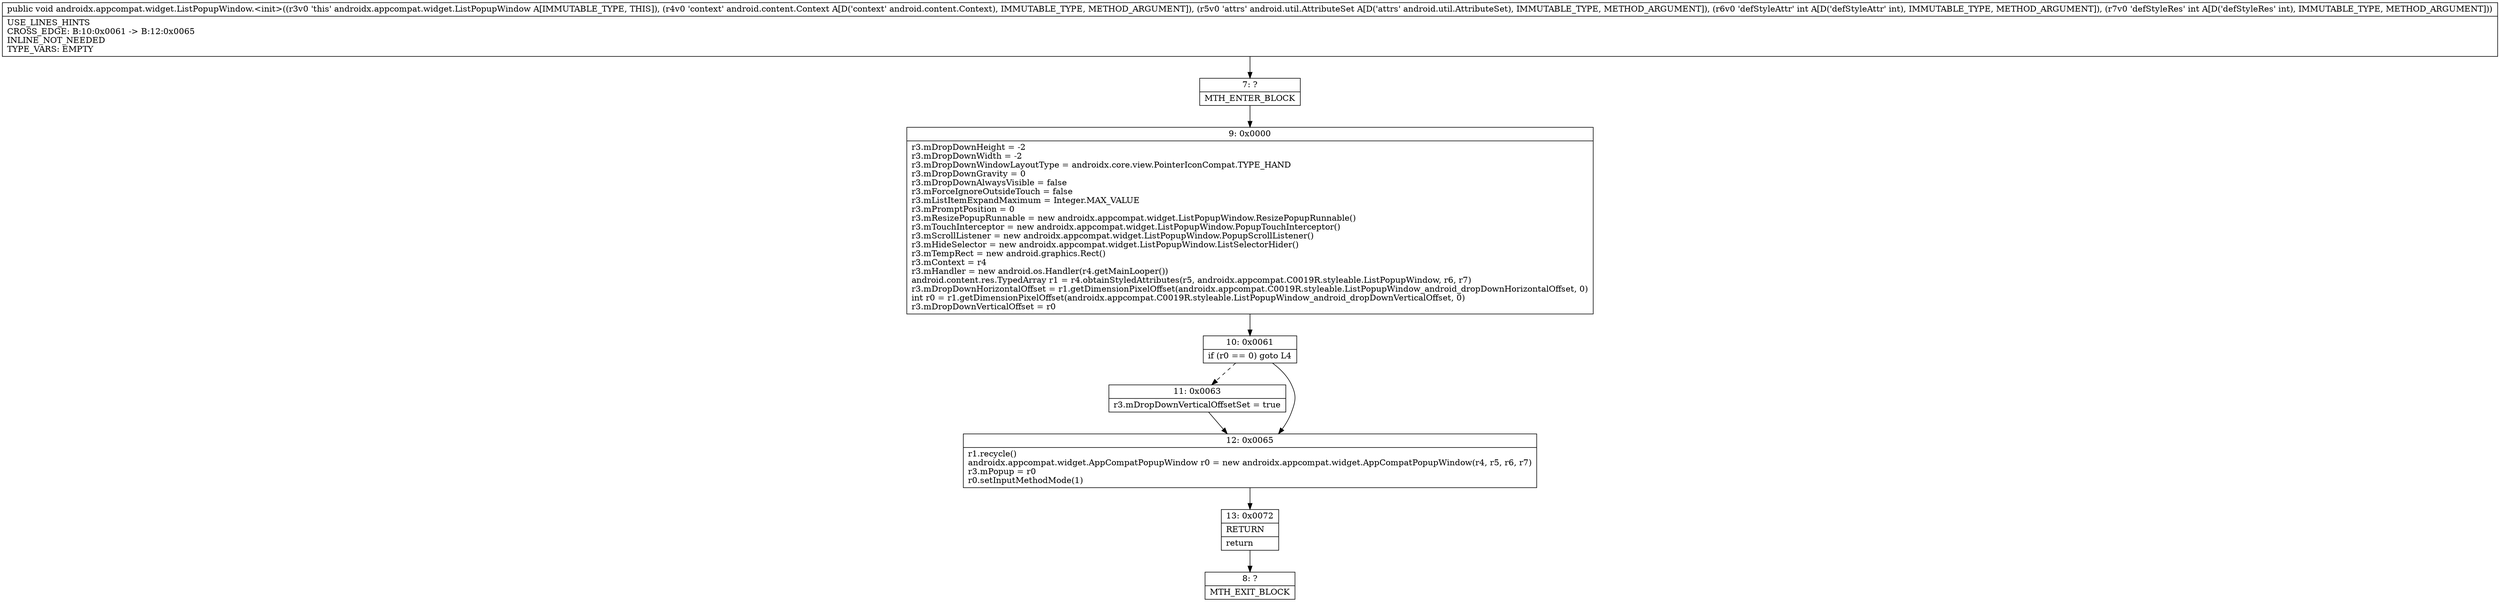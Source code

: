 digraph "CFG forandroidx.appcompat.widget.ListPopupWindow.\<init\>(Landroid\/content\/Context;Landroid\/util\/AttributeSet;II)V" {
Node_7 [shape=record,label="{7\:\ ?|MTH_ENTER_BLOCK\l}"];
Node_9 [shape=record,label="{9\:\ 0x0000|r3.mDropDownHeight = \-2\lr3.mDropDownWidth = \-2\lr3.mDropDownWindowLayoutType = androidx.core.view.PointerIconCompat.TYPE_HAND\lr3.mDropDownGravity = 0\lr3.mDropDownAlwaysVisible = false\lr3.mForceIgnoreOutsideTouch = false\lr3.mListItemExpandMaximum = Integer.MAX_VALUE\lr3.mPromptPosition = 0\lr3.mResizePopupRunnable = new androidx.appcompat.widget.ListPopupWindow.ResizePopupRunnable()\lr3.mTouchInterceptor = new androidx.appcompat.widget.ListPopupWindow.PopupTouchInterceptor()\lr3.mScrollListener = new androidx.appcompat.widget.ListPopupWindow.PopupScrollListener()\lr3.mHideSelector = new androidx.appcompat.widget.ListPopupWindow.ListSelectorHider()\lr3.mTempRect = new android.graphics.Rect()\lr3.mContext = r4\lr3.mHandler = new android.os.Handler(r4.getMainLooper())\landroid.content.res.TypedArray r1 = r4.obtainStyledAttributes(r5, androidx.appcompat.C0019R.styleable.ListPopupWindow, r6, r7)\lr3.mDropDownHorizontalOffset = r1.getDimensionPixelOffset(androidx.appcompat.C0019R.styleable.ListPopupWindow_android_dropDownHorizontalOffset, 0)\lint r0 = r1.getDimensionPixelOffset(androidx.appcompat.C0019R.styleable.ListPopupWindow_android_dropDownVerticalOffset, 0)\lr3.mDropDownVerticalOffset = r0\l}"];
Node_10 [shape=record,label="{10\:\ 0x0061|if (r0 == 0) goto L4\l}"];
Node_11 [shape=record,label="{11\:\ 0x0063|r3.mDropDownVerticalOffsetSet = true\l}"];
Node_12 [shape=record,label="{12\:\ 0x0065|r1.recycle()\landroidx.appcompat.widget.AppCompatPopupWindow r0 = new androidx.appcompat.widget.AppCompatPopupWindow(r4, r5, r6, r7)\lr3.mPopup = r0\lr0.setInputMethodMode(1)\l}"];
Node_13 [shape=record,label="{13\:\ 0x0072|RETURN\l|return\l}"];
Node_8 [shape=record,label="{8\:\ ?|MTH_EXIT_BLOCK\l}"];
MethodNode[shape=record,label="{public void androidx.appcompat.widget.ListPopupWindow.\<init\>((r3v0 'this' androidx.appcompat.widget.ListPopupWindow A[IMMUTABLE_TYPE, THIS]), (r4v0 'context' android.content.Context A[D('context' android.content.Context), IMMUTABLE_TYPE, METHOD_ARGUMENT]), (r5v0 'attrs' android.util.AttributeSet A[D('attrs' android.util.AttributeSet), IMMUTABLE_TYPE, METHOD_ARGUMENT]), (r6v0 'defStyleAttr' int A[D('defStyleAttr' int), IMMUTABLE_TYPE, METHOD_ARGUMENT]), (r7v0 'defStyleRes' int A[D('defStyleRes' int), IMMUTABLE_TYPE, METHOD_ARGUMENT]))  | USE_LINES_HINTS\lCROSS_EDGE: B:10:0x0061 \-\> B:12:0x0065\lINLINE_NOT_NEEDED\lTYPE_VARS: EMPTY\l}"];
MethodNode -> Node_7;Node_7 -> Node_9;
Node_9 -> Node_10;
Node_10 -> Node_11[style=dashed];
Node_10 -> Node_12;
Node_11 -> Node_12;
Node_12 -> Node_13;
Node_13 -> Node_8;
}

